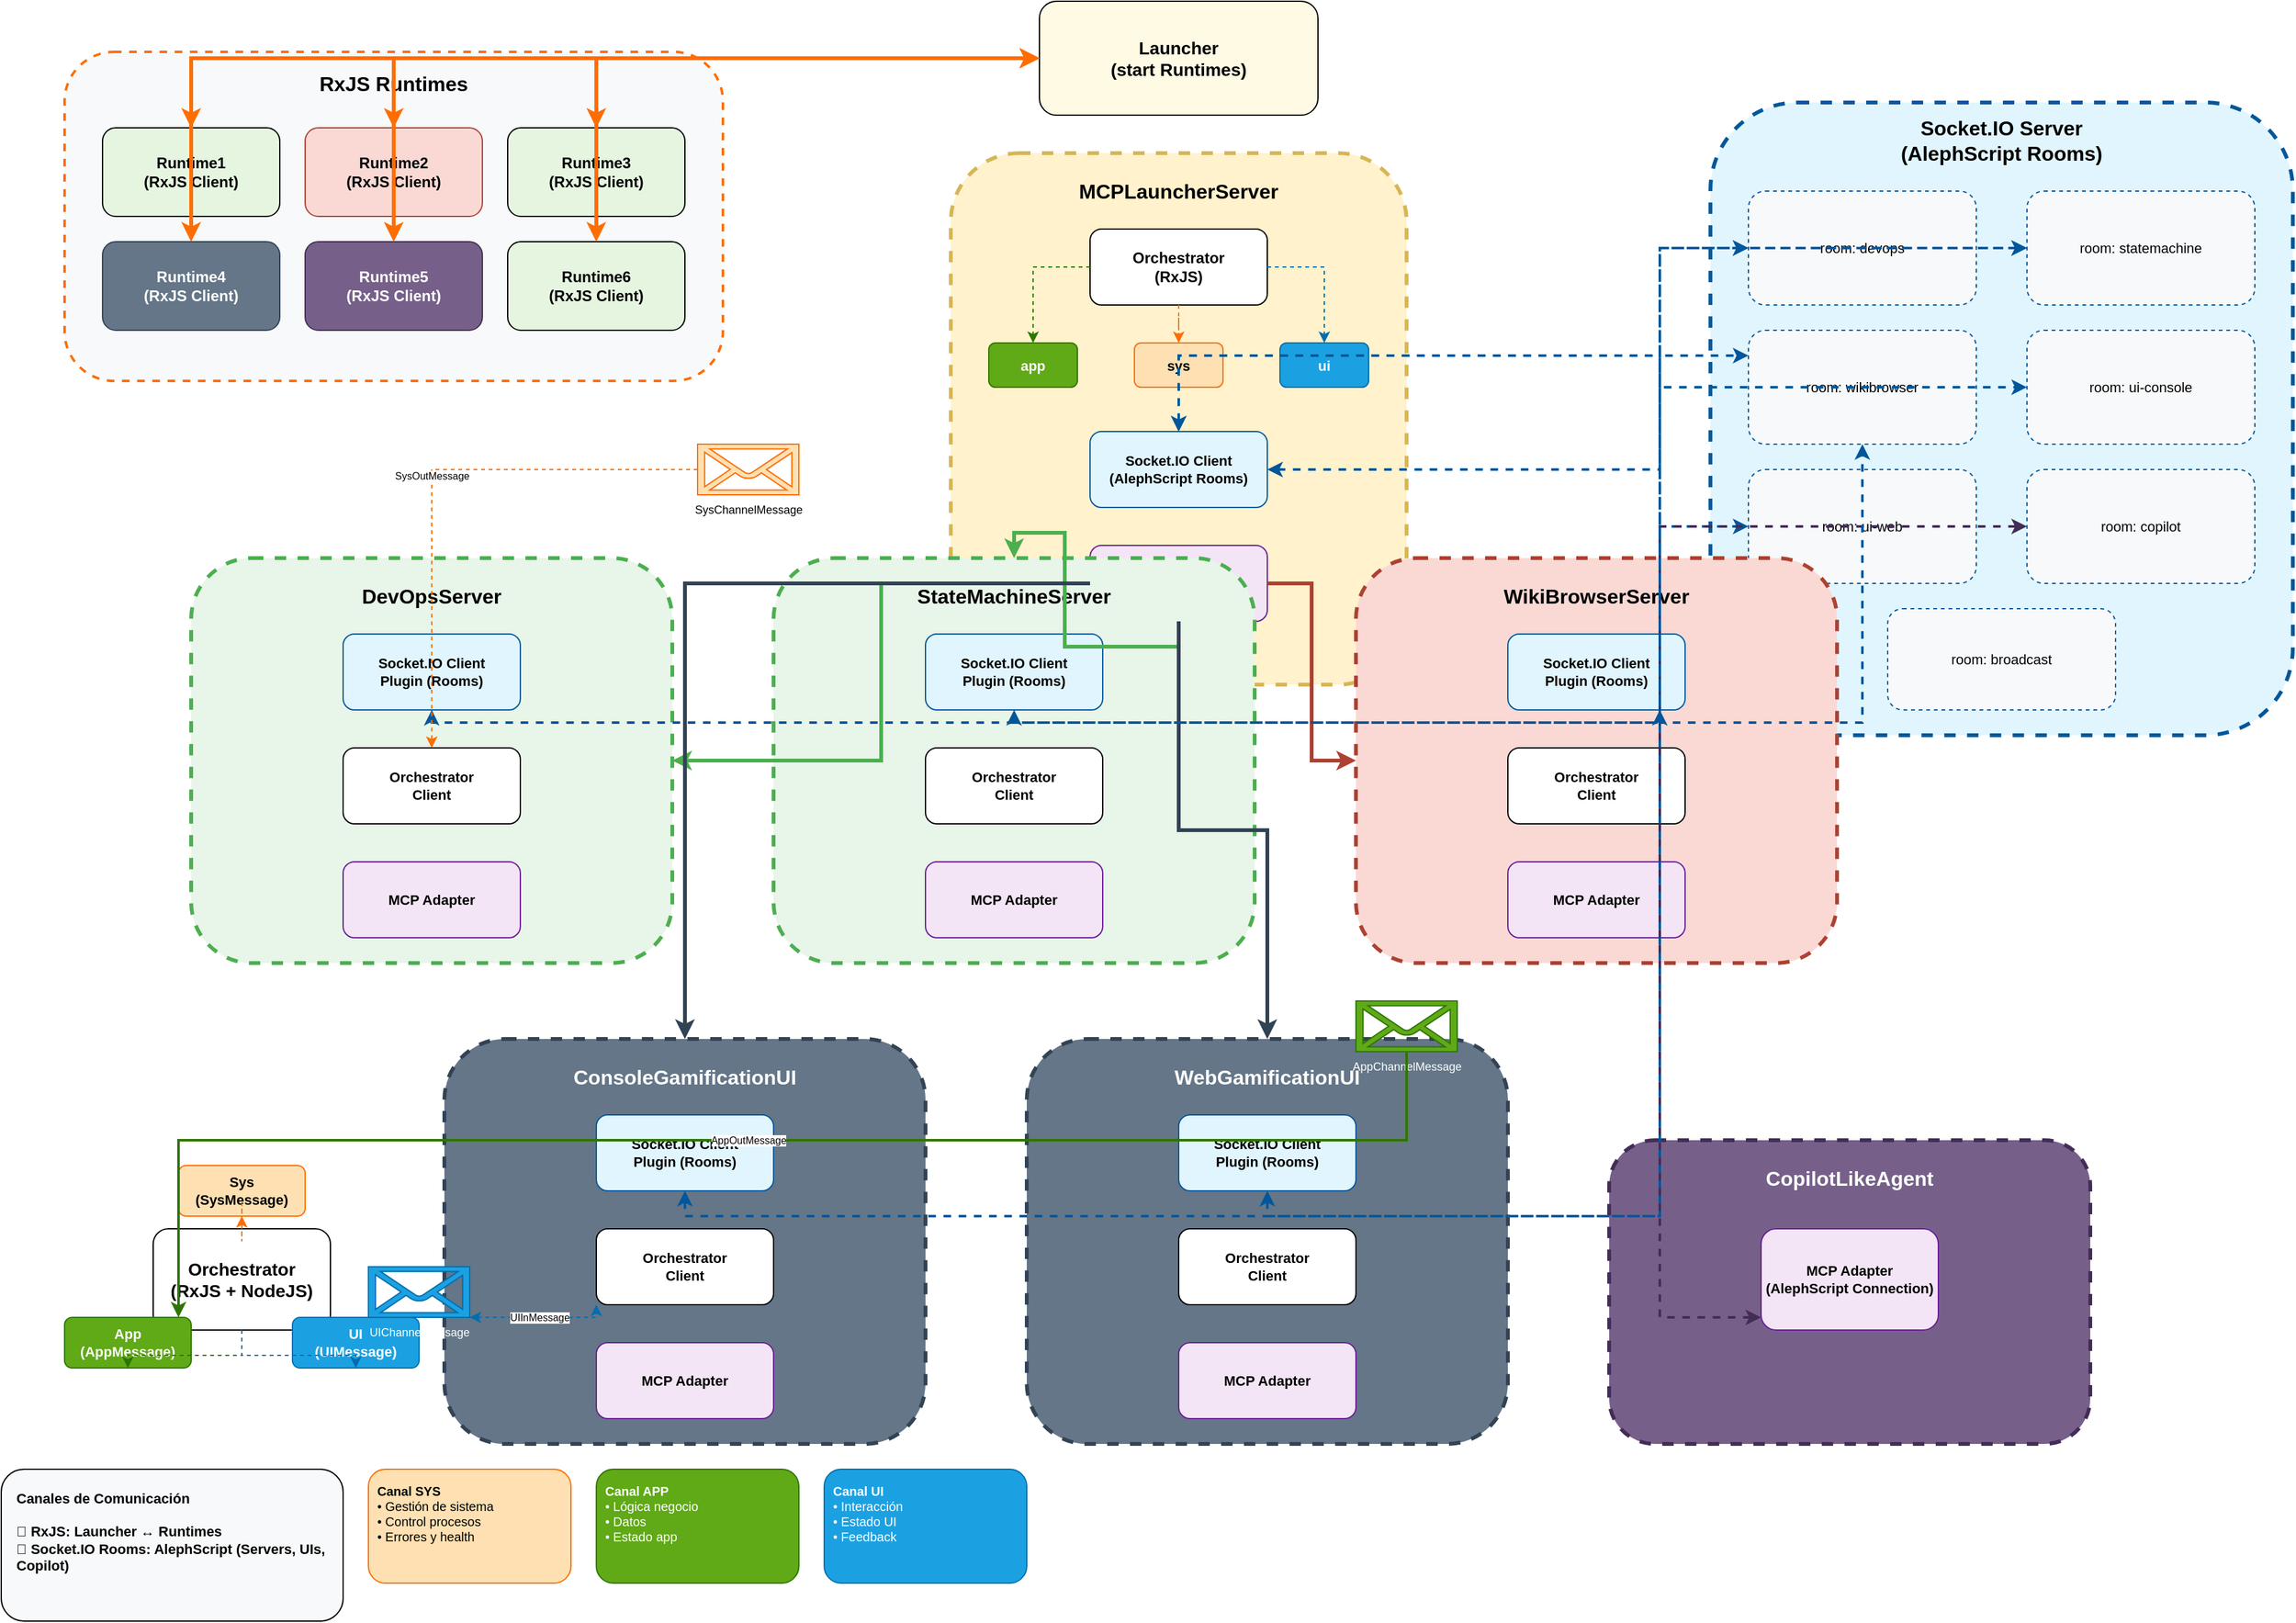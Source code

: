 <mxfile version="28.1.2">
  <diagram name="Orchestrator Detailed" id="orchestrator-detailed-page-1">
    <mxGraphModel dx="2600" dy="1600" grid="1" gridSize="10" guides="1" tooltips="1" connect="1" arrows="1" fold="1" page="1" pageScale="1" pageWidth="2000" pageHeight="1400" math="0" shadow="0">
      <root>
        <mxCell id="0"/>
        <mxCell id="1" parent="0"/>

        <!-- LAUNCHER CORE (RxJS) -->
        <mxCell id="launcher-core" value="Launcher&lt;br&gt;(start Runtimes)" style="rounded=1;whiteSpace=wrap;html=1;fontSize=14;fontColor=#000000;strokeColor=#000000;fillColor=#FFFAE3;fontStyle=1;" vertex="1" parent="1">
          <mxGeometry x="890" y="80" width="220" height="90" as="geometry"/>
        </mxCell>

        <!-- GRUPO MCPLauncherServer (centro superior) -->
        <mxCell id="group-mcp-launcher" value="" style="group" vertex="1" connectable="0" parent="1">
          <mxGeometry x="820" y="200" width="360" height="420" as="geometry"/>
        </mxCell>
        <mxCell id="mcp-launcher-bg" value="" style="rounded=1;whiteSpace=wrap;html=1;fillColor=#FFF2CC;strokeColor=#D6B656;strokeWidth=3;dashed=1;" vertex="1" parent="group-mcp-launcher">
          <mxGeometry width="360" height="420" as="geometry"/>
        </mxCell>
        <mxCell id="mcp-launcher-title" value="MCPLauncherServer" style="text;html=1;strokeColor=none;fillColor=none;align=center;verticalAlign=middle;whiteSpace=wrap;rounded=0;fontSize=16;fontStyle=1;" vertex="1" parent="group-mcp-launcher">
          <mxGeometry x="90" y="15" width="180" height="30" as="geometry"/>
        </mxCell>
        <mxCell id="mcp-orchestrator" value="Orchestrator&lt;br&gt;(RxJS)" style="rounded=1;whiteSpace=wrap;html=1;fontSize=12;fillColor=#FFFFFF;strokeColor=#000000;fontStyle=1;" vertex="1" parent="group-mcp-launcher">
          <mxGeometry x="110" y="60" width="140" height="60" as="geometry"/>
        </mxCell>
        <mxCell id="mcp-app-channel" value="app" style="rounded=1;whiteSpace=wrap;html=1;fontSize=11;fillColor=#60a917;strokeColor=#2D7600;fontColor=#ffffff;fontStyle=1;" vertex="1" parent="group-mcp-launcher">
          <mxGeometry x="30" y="150" width="70" height="35" as="geometry"/>
        </mxCell>
        <mxCell id="mcp-sys-channel" value="sys" style="rounded=1;whiteSpace=wrap;html=1;fontSize=11;fillColor=#FFE0B2;strokeColor=#FF6D00;fontStyle=1;" vertex="1" parent="group-mcp-launcher">
          <mxGeometry x="145" y="150" width="70" height="35" as="geometry"/>
        </mxCell>
        <mxCell id="mcp-ui-channel" value="ui" style="rounded=1;whiteSpace=wrap;html=1;fontSize=11;fillColor=#1ba1e2;strokeColor=#006EAF;fontColor=#ffffff;fontStyle=1;" vertex="1" parent="group-mcp-launcher">
          <mxGeometry x="260" y="150" width="70" height="35" as="geometry"/>
        </mxCell>
        <mxCell id="mcp-socketio-client" value="Socket.IO Client&lt;br&gt;(AlephScript Rooms)" style="rounded=1;whiteSpace=wrap;html=1;fontSize=11;fillColor=#E1F5FE;strokeColor=#01579B;fontStyle=1;" vertex="1" parent="group-mcp-launcher">
          <mxGeometry x="110" y="220" width="140" height="60" as="geometry"/>
        </mxCell>
        <mxCell id="mcp-driver-adapter" value="MCPDriverAdapter" style="rounded=1;whiteSpace=wrap;html=1;fontSize=11;fillColor=#F3E5F5;strokeColor=#6A1B9A;fontStyle=1;" vertex="1" parent="group-mcp-launcher">
          <mxGeometry x="110" y="310" width="140" height="60" as="geometry"/>
        </mxCell>

        <!-- GRUPO RxJS RUNTIMES (izquierda) -->
        <mxCell id="group-rxjs" value="" style="group" vertex="1" connectable="0" parent="1">
          <mxGeometry x="120" y="120" width="520" height="260" as="geometry"/>
        </mxCell>
        <mxCell id="rxjs-bg" value="" style="rounded=1;whiteSpace=wrap;html=1;fillColor=#f8f9fa;strokeColor=#FF6D00;strokeWidth=2;dashed=1;" vertex="1" parent="group-rxjs">
          <mxGeometry width="520" height="260" as="geometry"/>
        </mxCell>
        <mxCell id="rxjs-title" value="RxJS Runtimes" style="text;html=1;strokeColor=none;fillColor=none;align=center;verticalAlign=middle;whiteSpace=wrap;rounded=0;fontSize=16;fontStyle=1;" vertex="1" parent="group-rxjs">
          <mxGeometry x="180" y="10" width="160" height="30" as="geometry"/>
        </mxCell>
        <mxCell id="runtime1" value="Runtime1&lt;br&gt;(RxJS Client)" style="rounded=1;whiteSpace=wrap;html=1;fontSize=12;fontColor=#000000;strokeColor=#000000;fillColor=#E5F5E0;fontStyle=1;" vertex="1" parent="group-rxjs">
          <mxGeometry x="30" y="60" width="140" height="70" as="geometry"/>
        </mxCell>
        <mxCell id="runtime2" value="Runtime2&lt;br&gt;(RxJS Client)" style="rounded=1;whiteSpace=wrap;html=1;fontSize=12;strokeColor=#ae4132;fillColor=#fad9d5;fontStyle=1;" vertex="1" parent="group-rxjs">
          <mxGeometry x="190" y="60" width="140" height="70" as="geometry"/>
        </mxCell>
        <mxCell id="runtime3" value="Runtime3&lt;br&gt;(RxJS Client)" style="rounded=1;whiteSpace=wrap;html=1;fontSize=12;fontColor=#000000;strokeColor=#000000;fillColor=#E5F5E0;fontStyle=1;" vertex="1" parent="group-rxjs">
          <mxGeometry x="350" y="60" width="140" height="70" as="geometry"/>
        </mxCell>
        <mxCell id="runtime4" value="Runtime4&lt;br&gt;(RxJS Client)" style="rounded=1;whiteSpace=wrap;html=1;fontSize=12;fontColor=#ffffff;strokeColor=#314354;fillColor=#647687;fontStyle=1;" vertex="1" parent="group-rxjs">
          <mxGeometry x="30" y="150" width="140" height="70" as="geometry"/>
        </mxCell>
        <mxCell id="runtime5" value="Runtime5&lt;br&gt;(RxJS Client)" style="rounded=1;whiteSpace=wrap;html=1;fontSize=12;fontColor=#ffffff;strokeColor=#432D57;fillColor=#76608a;fontStyle=1;" vertex="1" parent="group-rxjs">
          <mxGeometry x="190" y="150" width="140" height="70" as="geometry"/>
        </mxCell>
        <mxCell id="runtime6" value="Runtime6&lt;br&gt;(RxJS Client)" style="rounded=1;whiteSpace=wrap;html=1;fontSize=12;fontColor=#000000;strokeColor=#000000;fillColor=#E5F5E0;fontStyle=1;" vertex="1" parent="group-rxjs">
          <mxGeometry x="350" y="150" width="140" height="70" as="geometry"/>
        </mxCell>

        <!-- GRUPO SOCKET.IO SERVER + ROOMS (derecha) -->
        <mxCell id="group-ws-server" value="" style="group" vertex="1" connectable="0" parent="1">
          <mxGeometry x="1420" y="160" width="460" height="500" as="geometry"/>
        </mxCell>
        <mxCell id="ws-server-bg" value="" style="rounded=1;whiteSpace=wrap;html=1;fillColor=#E1F5FE;strokeColor=#01579B;strokeWidth=3;dashed=1;" vertex="1" parent="group-ws-server">
          <mxGeometry width="460" height="500" as="geometry"/>
        </mxCell>
        <mxCell id="ws-server-title" value="Socket.IO Server&lt;br&gt;(AlephScript Rooms)" style="text;html=1;strokeColor=none;fillColor=none;align=center;verticalAlign=middle;whiteSpace=wrap;rounded=0;fontSize=16;fontStyle=1;" vertex="1" parent="group-ws-server">
          <mxGeometry x="120" y="15" width="220" height="30" as="geometry"/>
        </mxCell>
        <!-- Rooms como sub-grupos visuales -->
        <mxCell id="room-devops" value="room: devops" style="rounded=1;whiteSpace=wrap;html=1;fontSize=11;fillColor=#f8f9fa;strokeColor=#01579B;dashed=1;" vertex="1" parent="group-ws-server">
          <mxGeometry x="30" y="70" width="180" height="90" as="geometry"/>
        </mxCell>
        <mxCell id="room-statemachine" value="room: statemachine" style="rounded=1;whiteSpace=wrap;html=1;fontSize=11;fillColor=#f8f9fa;strokeColor=#01579B;dashed=1;" vertex="1" parent="group-ws-server">
          <mxGeometry x="250" y="70" width="180" height="90" as="geometry"/>
        </mxCell>
        <mxCell id="room-wikibrowser" value="room: wikibrowser" style="rounded=1;whiteSpace=wrap;html=1;fontSize=11;fillColor=#f8f9fa;strokeColor=#01579B;dashed=1;" vertex="1" parent="group-ws-server">
          <mxGeometry x="30" y="180" width="180" height="90" as="geometry"/>
        </mxCell>
        <mxCell id="room-ui-console" value="room: ui-console" style="rounded=1;whiteSpace=wrap;html=1;fontSize=11;fillColor=#f8f9fa;strokeColor=#01579B;dashed=1;" vertex="1" parent="group-ws-server">
          <mxGeometry x="250" y="180" width="180" height="90" as="geometry"/>
        </mxCell>
        <mxCell id="room-ui-web" value="room: ui-web" style="rounded=1;whiteSpace=wrap;html=1;fontSize=11;fillColor=#f8f9fa;strokeColor=#01579B;dashed=1;" vertex="1" parent="group-ws-server">
          <mxGeometry x="30" y="290" width="180" height="90" as="geometry"/>
        </mxCell>
        <mxCell id="room-copilot" value="room: copilot" style="rounded=1;whiteSpace=wrap;html=1;fontSize=11;fillColor=#f8f9fa;strokeColor=#01579B;dashed=1;" vertex="1" parent="group-ws-server">
          <mxGeometry x="250" y="290" width="180" height="90" as="geometry"/>
        </mxCell>
        <mxCell id="room-broadcast" value="room: broadcast" style="rounded=1;whiteSpace=wrap;html=1;fontSize=11;fillColor=#f8f9fa;strokeColor=#01579B;dashed=1;" vertex="1" parent="group-ws-server">
          <mxGeometry x="140" y="400" width="180" height="80" as="geometry"/>
        </mxCell>

        <!-- SERVERS fila media -->
        <mxCell id="group-devops" value="" style="group" vertex="1" connectable="0" parent="1">
          <mxGeometry x="220" y="520" width="380" height="320" as="geometry"/>
        </mxCell>
        <mxCell id="devops-bg" value="" style="rounded=1;whiteSpace=wrap;html=1;fillColor=#E8F5E9;strokeColor=#4CAF50;strokeWidth=3;dashed=1;" vertex="1" parent="group-devops">
          <mxGeometry width="380" height="320" as="geometry"/>
        </mxCell>
        <mxCell id="devops-title" value="DevOpsServer" style="text;html=1;strokeColor=none;fillColor=none;align=center;verticalAlign=middle;whiteSpace=wrap;rounded=0;fontSize=16;fontStyle=1;" vertex="1" parent="group-devops">
          <mxGeometry x="110" y="15" width="160" height="30" as="geometry"/>
        </mxCell>
        <mxCell id="devops-socketio-plugin" value="Socket.IO Client&lt;br&gt;Plugin (Rooms)" style="rounded=1;whiteSpace=wrap;html=1;fontSize=11;fillColor=#E1F5FE;strokeColor=#01579B;fontStyle=1;" vertex="1" parent="group-devops">
          <mxGeometry x="120" y="60" width="140" height="60" as="geometry"/>
        </mxCell>
        <mxCell id="devops-orchestrator-client" value="Orchestrator&lt;br&gt;Client" style="rounded=1;whiteSpace=wrap;html=1;fontSize=11;fillColor=#FFFFFF;strokeColor=#000000;fontStyle=1;" vertex="1" parent="group-devops">
          <mxGeometry x="120" y="150" width="140" height="60" as="geometry"/>
        </mxCell>
        <mxCell id="devops-mcp-adapter" value="MCP Adapter" style="rounded=1;whiteSpace=wrap;html=1;fontSize=11;fillColor=#F3E5F5;strokeColor=#6A1B9A;fontStyle=1;" vertex="1" parent="group-devops">
          <mxGeometry x="120" y="240" width="140" height="60" as="geometry"/>
        </mxCell>

        <mxCell id="group-statemachine" value="" style="group" vertex="1" connectable="0" parent="1">
          <mxGeometry x="680" y="520" width="380" height="320" as="geometry"/>
        </mxCell>
        <mxCell id="statemachine-bg" value="" style="rounded=1;whiteSpace=wrap;html=1;fillColor=#E8F5E9;strokeColor=#4CAF50;strokeWidth=3;dashed=1;" vertex="1" parent="group-statemachine">
          <mxGeometry width="380" height="320" as="geometry"/>
        </mxCell>
        <mxCell id="statemachine-title" value="StateMachineServer" style="text;html=1;strokeColor=none;fillColor=none;align=center;verticalAlign=middle;whiteSpace=wrap;rounded=0;fontSize=16;fontStyle=1;" vertex="1" parent="group-statemachine">
          <mxGeometry x="110" y="15" width="160" height="30" as="geometry"/>
        </mxCell>
        <mxCell id="statemachine-socketio-plugin" value="Socket.IO Client&lt;br&gt;Plugin (Rooms)" style="rounded=1;whiteSpace=wrap;html=1;fontSize=11;fillColor=#E1F5FE;strokeColor=#01579B;fontStyle=1;" vertex="1" parent="group-statemachine">
          <mxGeometry x="120" y="60" width="140" height="60" as="geometry"/>
        </mxCell>
        <mxCell id="statemachine-orchestrator-client" value="Orchestrator&lt;br&gt;Client" style="rounded=1;whiteSpace=wrap;html=1;fontSize=11;fillColor=#FFFFFF;strokeColor=#000000;fontStyle=1;" vertex="1" parent="group-statemachine">
          <mxGeometry x="120" y="150" width="140" height="60" as="geometry"/>
        </mxCell>
        <mxCell id="statemachine-mcp-adapter" value="MCP Adapter" style="rounded=1;whiteSpace=wrap;html=1;fontSize=11;fillColor=#F3E5F5;strokeColor=#6A1B9A;fontStyle=1;" vertex="1" parent="group-statemachine">
          <mxGeometry x="120" y="240" width="140" height="60" as="geometry"/>
        </mxCell>

        <mxCell id="group-wikibrowser" value="" style="group" vertex="1" connectable="0" parent="1">
          <mxGeometry x="1140" y="520" width="380" height="320" as="geometry"/>
        </mxCell>
        <mxCell id="wikibrowser-bg" value="" style="rounded=1;whiteSpace=wrap;html=1;fillColor=#fad9d5;strokeColor=#ae4132;strokeWidth=3;dashed=1;" vertex="1" parent="group-wikibrowser">
          <mxGeometry width="380" height="320" as="geometry"/>
        </mxCell>
        <mxCell id="wikibrowser-title" value="WikiBrowserServer" style="text;html=1;strokeColor=none;fillColor=none;align=center;verticalAlign=middle;whiteSpace=wrap;rounded=0;fontSize=16;fontStyle=1;" vertex="1" parent="group-wikibrowser">
          <mxGeometry x="110" y="15" width="160" height="30" as="geometry"/>
        </mxCell>
        <mxCell id="wikibrowser-socketio-plugin" value="Socket.IO Client&lt;br&gt;Plugin (Rooms)" style="rounded=1;whiteSpace=wrap;html=1;fontSize=11;fillColor=#E1F5FE;strokeColor=#01579B;fontStyle=1;" vertex="1" parent="group-wikibrowser">
          <mxGeometry x="120" y="60" width="140" height="60" as="geometry"/>
        </mxCell>
        <mxCell id="wikibrowser-orchestrator-client" value="Orchestrator&lt;br&gt;Client" style="rounded=1;whiteSpace=wrap;html=1;fontSize=11;fillColor=#FFFFFF;strokeColor=#000000;fontStyle=1;" vertex="1" parent="group-wikibrowser">
          <mxGeometry x="120" y="150" width="140" height="60" as="geometry"/>
        </mxCell>
        <mxCell id="wikibrowser-mcp-adapter" value="MCP Adapter" style="rounded=1;whiteSpace=wrap;html=1;fontSize=11;fillColor=#F3E5F5;strokeColor=#6A1B9A;fontStyle=1;" vertex="1" parent="group-wikibrowser">
          <mxGeometry x="120" y="240" width="140" height="60" as="geometry"/>
        </mxCell>

        <!-- UIs fila inferior izquierda/centro -->
        <mxCell id="group-console-ui" value="" style="group" vertex="1" connectable="0" parent="1">
          <mxGeometry x="420" y="900" width="380" height="320" as="geometry"/>
        </mxCell>
        <mxCell id="console-ui-bg" value="" style="rounded=1;whiteSpace=wrap;html=1;fillColor=#647687;strokeColor=#314354;strokeWidth=3;dashed=1;fontColor=#ffffff;" vertex="1" parent="group-console-ui">
          <mxGeometry width="380" height="320" as="geometry"/>
        </mxCell>
        <mxCell id="console-ui-title" value="ConsoleGamificationUI" style="text;html=1;strokeColor=none;fillColor=none;align=center;verticalAlign=middle;whiteSpace=wrap;rounded=0;fontSize=16;fontStyle=1;fontColor=#ffffff;" vertex="1" parent="group-console-ui">
          <mxGeometry x="110" y="15" width="160" height="30" as="geometry"/>
        </mxCell>
        <mxCell id="console-ui-socketio-plugin" value="Socket.IO Client&lt;br&gt;Plugin (Rooms)" style="rounded=1;whiteSpace=wrap;html=1;fontSize=11;fillColor=#E1F5FE;strokeColor=#01579B;fontStyle=1;" vertex="1" parent="group-console-ui">
          <mxGeometry x="120" y="60" width="140" height="60" as="geometry"/>
        </mxCell>
        <mxCell id="console-ui-orchestrator-client" value="Orchestrator&lt;br&gt;Client" style="rounded=1;whiteSpace=wrap;html=1;fontSize=11;fillColor=#FFFFFF;strokeColor=#000000;fontStyle=1;" vertex="1" parent="group-console-ui">
          <mxGeometry x="120" y="150" width="140" height="60" as="geometry"/>
        </mxCell>
        <mxCell id="console-ui-mcp-adapter" value="MCP Adapter" style="rounded=1;whiteSpace=wrap;html=1;fontSize=11;fillColor=#F3E5F5;strokeColor=#6A1B9A;fontStyle=1;" vertex="1" parent="group-console-ui">
          <mxGeometry x="120" y="240" width="140" height="60" as="geometry"/>
        </mxCell>

        <mxCell id="group-web-ui" value="" style="group" vertex="1" connectable="0" parent="1">
          <mxGeometry x="880" y="900" width="380" height="320" as="geometry"/>
        </mxCell>
        <mxCell id="web-ui-bg" value="" style="rounded=1;whiteSpace=wrap;html=1;fillColor=#647687;strokeColor=#314354;strokeWidth=3;dashed=1;fontColor=#ffffff;" vertex="1" parent="group-web-ui">
          <mxGeometry width="380" height="320" as="geometry"/>
        </mxCell>
        <mxCell id="web-ui-title" value="WebGamificationUI" style="text;html=1;strokeColor=none;fillColor=none;align=center;verticalAlign=middle;whiteSpace=wrap;rounded=0;fontSize=16;fontStyle=1;fontColor=#ffffff;" vertex="1" parent="group-web-ui">
          <mxGeometry x="110" y="15" width="160" height="30" as="geometry"/>
        </mxCell>
        <mxCell id="web-ui-socketio-plugin" value="Socket.IO Client&lt;br&gt;Plugin (Rooms)" style="rounded=1;whiteSpace=wrap;html=1;fontSize=11;fillColor=#E1F5FE;strokeColor=#01579B;fontStyle=1;" vertex="1" parent="group-web-ui">
          <mxGeometry x="120" y="60" width="140" height="60" as="geometry"/>
        </mxCell>
        <mxCell id="web-ui-orchestrator-client" value="Orchestrator&lt;br&gt;Client" style="rounded=1;whiteSpace=wrap;html=1;fontSize=11;fillColor=#FFFFFF;strokeColor=#000000;fontStyle=1;" vertex="1" parent="group-web-ui">
          <mxGeometry x="120" y="150" width="140" height="60" as="geometry"/>
        </mxCell>
        <mxCell id="web-ui-mcp-adapter" value="MCP Adapter" style="rounded=1;whiteSpace=wrap;html=1;fontSize=11;fillColor=#F3E5F5;strokeColor=#6A1B9A;fontStyle=1;" vertex="1" parent="group-web-ui">
          <mxGeometry x="120" y="240" width="140" height="60" as="geometry"/>
        </mxCell>

        <!-- COPILOT fila inferior derecha -->
        <mxCell id="group-copilot" value="" style="group" vertex="1" connectable="0" parent="1">
          <mxGeometry x="1340" y="980" width="380" height="240" as="geometry"/>
        </mxCell>
        <mxCell id="copilot-bg" value="" style="rounded=1;whiteSpace=wrap;html=1;fillColor=#76608a;strokeColor=#432D57;strokeWidth=3;dashed=1;fontColor=#ffffff;" vertex="1" parent="group-copilot">
          <mxGeometry width="380" height="240" as="geometry"/>
        </mxCell>
        <mxCell id="copilot-title" value="CopilotLikeAgent" style="text;html=1;strokeColor=none;fillColor=none;align=center;verticalAlign=middle;whiteSpace=wrap;rounded=0;fontSize=16;fontStyle=1;fontColor=#ffffff;" vertex="1" parent="group-copilot">
          <mxGeometry x="110" y="15" width="160" height="30" as="geometry"/>
        </mxCell>
        <mxCell id="copilot-mcp-adapter" value="MCP Adapter&lt;br&gt;(AlephScript Connection)" style="rounded=1;whiteSpace=wrap;html=1;fontSize=11;fillColor=#F3E5F5;strokeColor=#6A1B9A;fontStyle=1;" vertex="1" parent="group-copilot">
          <mxGeometry x="120" y="70" width="140" height="80" as="geometry"/>
        </mxCell>

        <!-- ORCHESTRATOR CENTRAL (resumen de canales) -->
        <mxCell id="group-central-orchestrator" value="" style="group" vertex="1" connectable="0" parent="1">
          <mxGeometry x="140" y="980" width="240" height="240" as="geometry"/>
        </mxCell>
        <mxCell id="central-orchestrator" value="Orchestrator&lt;br&gt;(RxJS + NodeJS)" style="rounded=1;whiteSpace=wrap;html=1;fontSize=14;fontColor=#000000;strokeColor=#000000;fillColor=#FFFFFF;fontStyle=1;" vertex="1" parent="group-central-orchestrator">
          <mxGeometry x="50" y="70" width="140" height="80" as="geometry"/>
        </mxCell>
        <mxCell id="central-app" value="App&lt;br&gt;(AppMessage)" style="rounded=1;whiteSpace=wrap;html=1;fontSize=11;strokeColor=#2D7600;fillColor=#60a917;fontColor=#ffffff;fontStyle=1;" vertex="1" parent="group-central-orchestrator">
          <mxGeometry x="-20" y="140" width="100" height="40" as="geometry"/>
        </mxCell>
        <mxCell id="central-sys" value="Sys&lt;br&gt;(SysMessage)" style="rounded=1;whiteSpace=wrap;html=1;fontSize=11;fontColor=default;strokeColor=#FF6D00;fillColor=#FFE0B2;fontStyle=1;" vertex="1" parent="group-central-orchestrator">
          <mxGeometry x="70" y="20" width="100" height="40" as="geometry"/>
        </mxCell>
        <mxCell id="central-ui" value="UI&lt;br&gt;(UIMessage)" style="rounded=1;whiteSpace=wrap;html=1;fontSize=11;fontColor=#ffffff;strokeColor=#006EAF;fillColor=#1ba1e2;fontStyle=1;" vertex="1" parent="group-central-orchestrator">
          <mxGeometry x="160" y="140" width="100" height="40" as="geometry"/>
        </mxCell>

        <!-- CONEXIONES RxJS (Launcher -> Runtimes) -->
        <mxCell id="rxjs-runtime1" style="edgeStyle=orthogonalEdgeStyle;rounded=0;orthogonalLoop=1;jettySize=auto;html=1;strokeColor=#FF6D00;strokeWidth=3;endArrow=classic;endFill=1;startArrow=classic;startFill=1;" edge="1" parent="1" source="launcher-core" target="runtime1">
          <mxGeometry relative="1" as="geometry"/>
        </mxCell>
        <mxCell id="rxjs-runtime2" style="edgeStyle=orthogonalEdgeStyle;rounded=0;orthogonalLoop=1;jettySize=auto;html=1;strokeColor=#FF6D00;strokeWidth=3;endArrow=classic;endFill=1;startArrow=classic;startFill=1;" edge="1" parent="1" source="launcher-core" target="runtime2">
          <mxGeometry relative="1" as="geometry"/>
        </mxCell>
        <mxCell id="rxjs-runtime3" style="edgeStyle=orthogonalEdgeStyle;rounded=0;orthogonalLoop=1;jettySize=auto;html=1;strokeColor=#FF6D00;strokeWidth=3;endArrow=classic;endFill=1;startArrow=classic;startFill=1;" edge="1" parent="1" source="launcher-core" target="runtime3">
          <mxGeometry relative="1" as="geometry"/>
        </mxCell>
        <mxCell id="rxjs-runtime4" style="edgeStyle=orthogonalEdgeStyle;rounded=0;orthogonalLoop=1;jettySize=auto;html=1;strokeColor=#FF6D00;strokeWidth=3;endArrow=classic;endFill=1;startArrow=classic;startFill=1;" edge="1" parent="1" source="launcher-core" target="runtime4">
          <mxGeometry relative="1" as="geometry"/>
        </mxCell>
        <mxCell id="rxjs-runtime5" style="edgeStyle=orthogonalEdgeStyle;rounded=0;orthogonalLoop=1;jettySize=auto;html=1;strokeColor=#FF6D00;strokeWidth=3;endArrow=classic;endFill=1;startArrow=classic;startFill=1;" edge="1" parent="1" source="launcher-core" target="runtime5">
          <mxGeometry relative="1" as="geometry"/>
        </mxCell>
        <mxCell id="rxjs-runtime6" style="edgeStyle=orthogonalEdgeStyle;rounded=0;orthogonalLoop=1;jettySize=auto;html=1;strokeColor=#FF6D00;strokeWidth=3;endArrow=classic;endFill=1;startArrow=classic;startFill=1;" edge="1" parent="1" source="launcher-core" target="runtime6">
          <mxGeometry relative="1" as="geometry"/>
        </mxCell>

        <!-- CONEXIONES SPAWN desde MCPLauncher -->
        <mxCell id="spawn-devops" style="edgeStyle=orthogonalEdgeStyle;rounded=0;orthogonalLoop=1;jettySize=auto;html=1;strokeColor=#4CAF50;strokeWidth=3;endArrow=classic;endFill=1;" edge="1" parent="1" source="mcp-driver-adapter" target="devops-bg">
          <mxGeometry relative="1" as="geometry"/>
        </mxCell>
        <mxCell id="spawn-statemachine" style="edgeStyle=orthogonalEdgeStyle;rounded=0;orthogonalLoop=1;jettySize=auto;html=1;strokeColor=#4CAF50;strokeWidth=3;endArrow=classic;endFill=1;" edge="1" parent="1" source="mcp-driver-adapter" target="statemachine-bg">
          <mxGeometry relative="1" as="geometry"/>
        </mxCell>
        <mxCell id="spawn-wikibrowser" style="edgeStyle=orthogonalEdgeStyle;rounded=0;orthogonalLoop=1;jettySize=auto;html=1;strokeColor=#ae4132;strokeWidth=3;endArrow=classic;endFill=1;" edge="1" parent="1" source="mcp-driver-adapter" target="wikibrowser-bg">
          <mxGeometry relative="1" as="geometry"/>
        </mxCell>
        <mxCell id="spawn-console-ui" style="edgeStyle=orthogonalEdgeStyle;rounded=0;orthogonalLoop=1;jettySize=auto;html=1;strokeColor=#314354;strokeWidth=3;endArrow=classic;endFill=1;" edge="1" parent="1" source="mcp-driver-adapter" target="console-ui-bg">
          <mxGeometry relative="1" as="geometry"/>
        </mxCell>
        <mxCell id="spawn-web-ui" style="edgeStyle=orthogonalEdgeStyle;rounded=0;orthogonalLoop=1;jettySize=auto;html=1;strokeColor=#314354;strokeWidth=3;endArrow=classic;endFill=1;" edge="1" parent="1" source="mcp-driver-adapter" target="web-ui-bg">
          <mxGeometry relative="1" as="geometry"/>
        </mxCell>

        <!-- SOCKET.IO (AlephScript) conexiones a Rooms -->
        <mxCell id="socketio-devops" style="edgeStyle=orthogonalEdgeStyle;rounded=0;orthogonalLoop=1;jettySize=auto;html=1;strokeColor=#01579B;strokeWidth=2;startArrow=classic;startFill=1;endArrow=classic;endFill=1;dashed=1;" edge="1" parent="1" source="mcp-socketio-client" target="room-devops">
          <mxGeometry relative="1" as="geometry">
            <Array as="points">
              <mxPoint x="1380" y="360"/>
            </Array>
          </mxGeometry>
        </mxCell>
        <mxCell id="socketio-statemachine" style="edgeStyle=orthogonalEdgeStyle;rounded=0;orthogonalLoop=1;jettySize=auto;html=1;strokeColor=#01579B;strokeWidth=2;startArrow=classic;startFill=1;endArrow=classic;endFill=1;dashed=1;" edge="1" parent="1" source="mcp-socketio-client" target="room-statemachine">
          <mxGeometry relative="1" as="geometry">
            <Array as="points">
              <mxPoint x="1380" y="360"/>
            </Array>
          </mxGeometry>
        </mxCell>
        <mxCell id="socketio-wikibrowser" style="edgeStyle=orthogonalEdgeStyle;rounded=0;orthogonalLoop=1;jettySize=auto;html=1;strokeColor=#01579B;strokeWidth=2;startArrow=classic;startFill=1;endArrow=classic;endFill=1;dashed=1;" edge="1" parent="1" source="mcp-socketio-client" target="room-wikibrowser">
          <mxGeometry relative="1" as="geometry">
            <Array as="points">
              <mxPoint x="1380" y="360"/>
            </Array>
          </mxGeometry>
        </mxCell>
        <mxCell id="socketio-console" style="edgeStyle=orthogonalEdgeStyle;rounded=0;orthogonalLoop=1;jettySize=auto;html=1;strokeColor=#01579B;strokeWidth=2;startArrow=classic;startFill=1;endArrow=classic;endFill=1;dashed=1;" edge="1" parent="1" source="console-ui-socketio-plugin" target="room-ui-console">
          <mxGeometry relative="1" as="geometry">
            <Array as="points">
              <mxPoint x="1380" y="1040"/>
            </Array>
          </mxGeometry>
        </mxCell>
        <mxCell id="socketio-web" style="edgeStyle=orthogonalEdgeStyle;rounded=0;orthogonalLoop=1;jettySize=auto;html=1;strokeColor=#01579B;strokeWidth=2;startArrow=classic;startFill=1;endArrow=classic;endFill=1;dashed=1;" edge="1" parent="1" source="web-ui-socketio-plugin" target="room-ui-web">
          <mxGeometry relative="1" as="geometry">
            <Array as="points">
              <mxPoint x="1380" y="1040"/>
            </Array>
          </mxGeometry>
        </mxCell>
        <mxCell id="socketio-copilot" style="edgeStyle=orthogonalEdgeStyle;rounded=0;orthogonalLoop=1;jettySize=auto;html=1;strokeColor=#432D57;strokeWidth=2;startArrow=classic;startFill=1;endArrow=classic;endFill=1;dashed=1;" edge="1" parent="1" source="copilot-mcp-adapter" target="room-copilot">
          <mxGeometry relative="1" as="geometry">
            <Array as="points">
              <mxPoint x="1380" y="1120"/>
            </Array>
          </mxGeometry>
        </mxCell>

        <!-- SOCKET.IO puente: Servers hacia Rooms -->
        <mxCell id="socketio-devops-room" style="edgeStyle=orthogonalEdgeStyle;rounded=0;orthogonalLoop=1;jettySize=auto;html=1;strokeColor=#01579B;strokeWidth=2;startArrow=classic;startFill=1;endArrow=classic;endFill=1;dashed=1;" edge="1" parent="1" source="devops-socketio-plugin" target="room-devops">
          <mxGeometry relative="1" as="geometry">
            <Array as="points">
              <mxPoint x="1380" y="650"/>
            </Array>
          </mxGeometry>
        </mxCell>
        <mxCell id="socketio-statemachine-room" style="edgeStyle=orthogonalEdgeStyle;rounded=0;orthogonalLoop=1;jettySize=auto;html=1;strokeColor=#01579B;strokeWidth=2;startArrow=classic;startFill=1;endArrow=classic;endFill=1;dashed=1;" edge="1" parent="1" source="statemachine-socketio-plugin" target="room-statemachine">
          <mxGeometry relative="1" as="geometry">
            <Array as="points">
              <mxPoint x="1380" y="650"/>
            </Array>
          </mxGeometry>
        </mxCell>
        <mxCell id="socketio-wikibrowser-room" style="edgeStyle=orthogonalEdgeStyle;rounded=0;orthogonalLoop=1;jettySize=auto;html=1;strokeColor=#01579B;strokeWidth=2;startArrow=classic;startFill=1;endArrow=classic;endFill=1;dashed=1;" edge="1" parent="1" source="wikibrowser-socketio-plugin" target="room-wikibrowser">
          <mxGeometry relative="1" as="geometry">
            <Array as="points">
              <mxPoint x="1380" y="650"/>
            </Array>
          </mxGeometry>
        </mxCell>

        <!-- CONEXIONES INTERNAS CHANNELS (mcp-launcher y central) -->
        <mxCell id="mcp-orchestrator-app" style="edgeStyle=orthogonalEdgeStyle;rounded=0;orthogonalLoop=1;jettySize=auto;html=1;strokeColor=#2D7600;strokeWidth=1;dashed=1;" edge="1" parent="1" source="mcp-orchestrator" target="mcp-app-channel">
          <mxGeometry relative="1" as="geometry"/>
        </mxCell>
        <mxCell id="mcp-orchestrator-sys" style="edgeStyle=orthogonalEdgeStyle;rounded=0;orthogonalLoop=1;jettySize=auto;html=1;strokeColor=#FF6D00;strokeWidth=1;dashed=1;" edge="1" parent="1" source="mcp-orchestrator" target="mcp-sys-channel">
          <mxGeometry relative="1" as="geometry"/>
        </mxCell>
        <mxCell id="mcp-orchestrator-ui" style="edgeStyle=orthogonalEdgeStyle;rounded=0;orthogonalLoop=1;jettySize=auto;html=1;strokeColor=#006EAF;strokeWidth=1;dashed=1;" edge="1" parent="1" source="mcp-orchestrator" target="mcp-ui-channel">
          <mxGeometry relative="1" as="geometry"/>
        </mxCell>
        <mxCell id="central-orchestrator-app" style="edgeStyle=orthogonalEdgeStyle;rounded=0;orthogonalLoop=1;jettySize=auto;html=1;strokeColor=#2D7600;strokeWidth=1;dashed=1;" edge="1" parent="1" source="central-orchestrator" target="central-app">
          <mxGeometry relative="1" as="geometry"/>
        </mxCell>
        <mxCell id="central-orchestrator-sys" style="edgeStyle=orthogonalEdgeStyle;rounded=0;orthogonalLoop=1;jettySize=auto;html=1;strokeColor=#FF6D00;strokeWidth=1;dashed=1;" edge="1" parent="1" source="central-orchestrator" target="central-sys">
          <mxGeometry relative="1" as="geometry"/>
        </mxCell>
        <mxCell id="central-orchestrator-ui" style="edgeStyle=orthogonalEdgeStyle;rounded=0;orthogonalLoop=1;jettySize=auto;html=1;strokeColor=#006EAF;strokeWidth=1;dashed=1;" edge="1" parent="1" source="central-orchestrator" target="central-ui">
          <mxGeometry relative="1" as="geometry"/>
        </mxCell>

        <!-- MENSAJERÍA DE EJEMPLO (colores por canal) -->
        <!-- SYS (naranja) desde Launcher hacia DevOps OrchestratorClient -->
        <mxCell id="sys-msg-1" value="SysChannelMessage" style="shape=mxgraph.signs.tech.mail;html=1;pointerEvents=1;fillColor=#FFE0B2;strokeColor=#FF6D00;verticalLabelPosition=bottom;verticalAlign=top;align=center;sketch=0;fontSize=9;" vertex="1" parent="1">
          <mxGeometry x="620" y="430" width="80" height="40" as="geometry"/>
        </mxCell>
        <mxCell id="sys-msg-1-arrow" style="edgeStyle=orthogonalEdgeStyle;rounded=0;orthogonalLoop=1;jettySize=auto;html=1;strokeColor=#FF6D00;strokeWidth=1;dashed=1;endArrow=classic;endFill=1;" edge="1" parent="1" source="sys-msg-1" target="devops-orchestrator-client">
          <mxGeometry relative="1" as="geometry"/>
        </mxCell>
        <mxCell id="sys-msg-1-label" value="SysOutMessage" style="edgeLabel;html=1;align=center;verticalAlign=middle;resizable=0;points=[];fontSize=8;" vertex="1" connectable="0" parent="sys-msg-1-arrow">
          <mxGeometry x="0" y="0" relative="1" as="geometry">
            <mxPoint as="offset"/>
          </mxGeometry>
        </mxCell>

        <!-- APP (verde) desde WikiBrowser hacia Central App -->
        <mxCell id="app-msg-1" value="AppChannelMessage" style="shape=mxgraph.signs.tech.mail;html=1;pointerEvents=1;fillColor=#60a917;strokeColor=#2D7600;verticalLabelPosition=bottom;verticalAlign=top;align=center;sketch=0;fontSize=9;fontColor=#ffffff;" vertex="1" parent="1">
          <mxGeometry x="1140" y="870" width="80" height="40" as="geometry"/>
        </mxCell>
        <mxCell id="app-msg-1-arrow" style="edgeStyle=orthogonalEdgeStyle;rounded=0;orthogonalLoop=1;jettySize=auto;html=1;strokeColor=#2D7600;strokeWidth=2;endArrow=classic;endFill=1;" edge="1" parent="1" source="app-msg-1" target="central-app">
          <mxGeometry relative="1" as="geometry">
            <Array as="points">
              <mxPoint x="1180" y="980"/>
              <mxPoint x="210" y="980"/>
            </Array>
          </mxGeometry>
        </mxCell>
        <mxCell id="app-msg-1-label" value="AppOutMessage" style="edgeLabel;html=1;align=center;verticalAlign=middle;resizable=0;points=[];fontSize=8;" vertex="1" connectable="0" parent="app-msg-1-arrow">
          <mxGeometry x="0" y="0" relative="1" as="geometry">
            <mxPoint as="offset"/>
          </mxGeometry>
        </mxCell>

        <!-- UI (azul) desde Console UI hacia su OrchestratorClient -->
        <mxCell id="ui-msg-1" value="UIChannelMessage" style="shape=mxgraph.signs.tech.mail;html=1;pointerEvents=1;fillColor=#1ba1e2;strokeColor=#006EAF;verticalLabelPosition=bottom;verticalAlign=top;align=center;sketch=0;fontSize=9;fontColor=#ffffff;" vertex="1" parent="1">
          <mxGeometry x="360" y="1080" width="80" height="40" as="geometry"/>
        </mxCell>
        <mxCell id="ui-msg-1-arrow" style="edgeStyle=orthogonalEdgeStyle;rounded=0;orthogonalLoop=1;jettySize=auto;html=1;strokeColor=#006EAF;strokeWidth=1;dashed=1;startArrow=classic;startFill=1;" edge="1" parent="1" source="ui-msg-1" target="console-ui-orchestrator-client">
          <mxGeometry relative="1" as="geometry">
            <Array as="points">
              <mxPoint x="420" y="1120"/>
              <mxPoint x="540" y="1120"/>
            </Array>
          </mxGeometry>
        </mxCell>
        <mxCell id="ui-msg-1-label" value="UIInMessage" style="edgeLabel;html=1;align=center;verticalAlign=middle;resizable=0;points=[];fontSize=8;" vertex="1" connectable="0" parent="ui-msg-1-arrow">
          <mxGeometry x="0" y="0" relative="1" as="geometry">
            <mxPoint as="offset"/>
          </mxGeometry>
        </mxCell>

        <!-- CONEXIONES ORIENTATIVAS Consolas/UI a Rooms y Servers a Rooms ya agregadas arriba -->

        <!-- LEYENDAS -->
        <mxCell id="legend-channels" value="&lt;b&gt;Canales de Comunicación&lt;/b&gt;&lt;br&gt;&lt;br&gt;🔶 &lt;b&gt;RxJS&lt;/b&gt;: Launcher ↔ Runtimes&lt;br&gt;🔷 &lt;b&gt;Socket.IO Rooms&lt;/b&gt;: AlephScript (Servers, UIs, Copilot)" style="text;html=1;strokeColor=#000000;fillColor=#f8f9fa;align=left;verticalAlign=top;whiteSpace=wrap;rounded=1;fontSize=11;spacingLeft=10;spacingTop=10;fontStyle=1;" vertex="1" parent="1">
          <mxGeometry x="70" y="1240" width="270" height="120" as="geometry"/>
        </mxCell>
        <mxCell id="legend-sys" value="&lt;b&gt;Canal SYS&lt;/b&gt;&lt;br&gt;• Gestión de sistema&lt;br&gt;• Control procesos&lt;br&gt;• Errores y health" style="text;html=1;strokeColor=#FF6D00;fillColor=#FFE0B2;align=left;verticalAlign=top;whiteSpace=wrap;rounded=1;fontSize=10;spacingLeft=5;spacingTop=5;" vertex="1" parent="1">
          <mxGeometry x="360" y="1240" width="160" height="90" as="geometry"/>
        </mxCell>
        <mxCell id="legend-app" value="&lt;b&gt;Canal APP&lt;/b&gt;&lt;br&gt;• Lógica negocio&lt;br&gt;• Datos&lt;br&gt;• Estado app" style="text;html=1;strokeColor=#2D7600;fillColor=#60a917;align=left;verticalAlign=top;whiteSpace=wrap;rounded=1;fontSize=10;spacingLeft=5;spacingTop=5;fontColor=#ffffff;" vertex="1" parent="1">
          <mxGeometry x="540" y="1240" width="160" height="90" as="geometry"/>
        </mxCell>
        <mxCell id="legend-ui" value="&lt;b&gt;Canal UI&lt;/b&gt;&lt;br&gt;• Interacción&lt;br&gt;• Estado UI&lt;br&gt;• Feedback" style="text;html=1;strokeColor=#006EAF;fillColor=#1ba1e2;align=left;verticalAlign=top;whiteSpace=wrap;rounded=1;fontSize=10;spacingLeft=5;spacingTop=5;fontColor=#ffffff;" vertex="1" parent="1">
          <mxGeometry x="720" y="1240" width="160" height="90" as="geometry"/>
        </mxCell>

      </root>
    </mxGraphModel>
  </diagram>
</mxfile>

